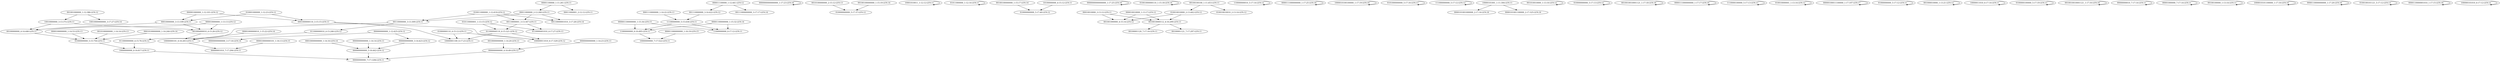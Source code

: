 digraph G {
    "001000000010_4-15:26-LEN:12" -> "10000000101_6-16:283-LEN:11";
    "000001100000000_1-15:34-LEN:15" -> "11000000000_6-16:495-LEN:11";
    "000001100000000_1-15:34-LEN:15" -> "11000000000_6-17:12-LEN:11";
    "0000000000000000_1-17:23-LEN:16" -> "0000000000000000_1-17:23-LEN:16";
    "01000000000_5-15:756-LEN:11" -> "10000000000_6-16:817-LEN:11";
    "0010100000000_2-15:12-LEN:13" -> "010000000000_5-17:37-LEN:12";
    "10001010011_1-12:12-LEN:11" -> "10001010011_1-12:12-LEN:11";
    "01011000000_1-12:14-LEN:11" -> "01011000000_1-12:14-LEN:11";
    "0001110000000_1-14:22-LEN:13" -> "11100000000_5-15:438-LEN:11";
    "10000000000_6-16:817-LEN:11" -> "00000000000_7-17:1284-LEN:11";
    "010001000000_1-12:23-LEN:12" -> "00010000000_3-13:109-LEN:11";
    "010001000000_1-12:23-LEN:12" -> "0001000000110_3-15:15-LEN:13";
    "00100100000000_1-15:17-LEN:14" -> "010000000000_5-17:40-LEN:12";
    "000011000000000_1-16:19-LEN:15" -> "10000000000_7-17:522-LEN:11";
    "0000000000000000_1-17:25-LEN:16" -> "0000000000000000_1-17:25-LEN:16";
    "01001000000110_1-15:18-LEN:14" -> "01001000000110_1-15:18-LEN:14";
    "000001000000_1-12:101-LEN:12" -> "00010000000_3-13:109-LEN:11";
    "000001000000_1-12:101-LEN:12" -> "0001000000110_3-15:15-LEN:13";
    "00001100000_1-11:261-LEN:11" -> "00011000001_2-12:12-LEN:11";
    "00001100000_1-11:261-LEN:11" -> "00011000000_2-12:260-LEN:11";
    "00010010000_3-13:12-LEN:11" -> "001001000000_4-15:14-LEN:12";
    "00010010000_3-13:12-LEN:11" -> "0010010000112_4-16:299-LEN:13";
    "110000000010_5-17:14-LEN:12" -> "110000000010_5-17:14-LEN:12";
    "000011100000_1-12:441-LEN:12" -> "001110000000_3-14:422-LEN:12";
    "000011100000_1-12:441-LEN:12" -> "00111000000000_3-17:17-LEN:14";
    "0000111000000000_1-17:25-LEN:16" -> "0000111000000000_1-17:25-LEN:16";
    "00010000000_3-13:109-LEN:11" -> "001000000010_4-15:26-LEN:12";
    "00010000000_3-13:109-LEN:11" -> "00100000000_4-14:446-LEN:11";
    "00110000000_3-13:309-LEN:11" -> "011000000010_4-15:246-LEN:12";
    "00110000000_3-13:309-LEN:11" -> "011000000000_4-15:76-LEN:12";
    "1000010100100000_1-17:19-LEN:16" -> "1000010100100000_1-17:19-LEN:16";
    "0000100000000_1-14:53-LEN:13" -> "01000000000_5-15:756-LEN:11";
    "0101000000000_5-17:16-LEN:13" -> "0101000000000_5-17:16-LEN:13";
    "111000000000_5-17:12-LEN:12" -> "111000000000_5-17:12-LEN:12";
    "001110000000_3-14:422-LEN:12" -> "11100000000_5-15:438-LEN:11";
    "00001000000010_1-15:22-LEN:14" -> "10000000101_6-16:283-LEN:11";
    "00001100000000_1-15:32-LEN:14" -> "11000000000_6-16:495-LEN:11";
    "00001100000000_1-15:32-LEN:14" -> "11000000000_6-17:12-LEN:11";
    "10000000101_6-16:283-LEN:11" -> "00000001010_7-17:294-LEN:11";
    "000000000000_1-12:425-LEN:12" -> "000000000000_3-14:423-LEN:12";
    "000000000000_1-12:425-LEN:12" -> "00000000000000_3-17:16-LEN:14";
    "000000000000_5-16:442-LEN:12" -> "00000000000_7-17:1284-LEN:11";
    "0010100000000_1-14:14-LEN:13" -> "01000000000_5-15:756-LEN:11";
    "11000000000_6-16:495-LEN:11" -> "10000000000_7-17:522-LEN:11";
    "011000000010_4-15:246-LEN:12" -> "10000000101_6-16:283-LEN:11";
    "001001000000_1-12:386-LEN:12" -> "10010000000000_3-17:27-LEN:14";
    "001001000000_1-12:386-LEN:12" -> "10010000000_3-13:372-LEN:11";
    "10000101001_1-11:304-LEN:11" -> "0000101001000000_2-17:14-LEN:16";
    "10000101001_1-11:304-LEN:11" -> "0000101001100000_2-17:325-LEN:16";
    "0001000000110_3-15:15-LEN:13" -> "100000011010_6-17:329-LEN:12";
    "0001000000110_3-15:15-LEN:13" -> "10000001100_6-17:23-LEN:11";
    "00110000001_3-13:347-LEN:11" -> "011000000110_4-15:321-LEN:12";
    "00110000001_3-13:347-LEN:11" -> "0110000001010_4-17:27-LEN:13";
    "000000000000_3-14:423-LEN:12" -> "000000000000_5-16:442-LEN:12";
    "001010010000_1-13:16-LEN:12" -> "001010010000_1-13:16-LEN:12";
    "01000000110_4-15:12-LEN:11" -> "100000011010_6-17:329-LEN:12";
    "01000000110_4-15:12-LEN:11" -> "10000001100_6-17:23-LEN:11";
    "010000000000_5-17:13-LEN:12" -> "010000000000_5-17:13-LEN:12";
    "0010010000112_4-16:299-LEN:13" -> "00100001120_7-17:16-LEN:11";
    "0010010000112_4-16:299-LEN:13" -> "00100001121_7-17:297-LEN:11";
    "000010010000_1-13:17-LEN:12" -> "001001000000_4-15:14-LEN:12";
    "000010010000_1-13:17-LEN:12" -> "0010010000112_4-16:299-LEN:13";
    "0010010010001121_1-17:18-LEN:16" -> "0010010010001121_1-17:18-LEN:16";
    "00010000000000_1-14:16-LEN:14" -> "000000000000_5-16:442-LEN:12";
    "0000111000000000_1-17:17-LEN:16" -> "0000111000000000_1-17:17-LEN:16";
    "1110000100000_5-17:13-LEN:13" -> "1110000100000_5-17:13-LEN:13";
    "011000000000_4-15:76-LEN:12" -> "10000000000_6-16:817-LEN:11";
    "010010000001_1-13:14-LEN:12" -> "010010000001_1-13:14-LEN:12";
    "00000100011100000_1-17:107-LEN:17" -> "00000100011100000_1-17:107-LEN:17";
    "00011000000_2-12:260-LEN:11" -> "00110000000_3-13:309-LEN:11";
    "00011000000_2-12:260-LEN:11" -> "00110000001_3-13:347-LEN:11";
    "00011000000_2-12:260-LEN:11" -> "00110000001010_3-17:28-LEN:14";
    "01000000000_5-17:12-LEN:11" -> "01000000000_5-17:12-LEN:11";
    "001000010000_1-13:21-LEN:12" -> "001000010000_1-13:21-LEN:12";
    "10000011010_6-17:14-LEN:11" -> "10000011010_6-17:14-LEN:11";
    "00010100000000_1-14:244-LEN:14" -> "01000000000_5-15:756-LEN:11";
    "0100000100000_5-17:19-LEN:13" -> "0100000100000_5-17:19-LEN:13";
    "000010000000101_1-16:13-LEN:15" -> "00000001010_7-17:294-LEN:11";
    "0010010010001121_1-17:16-LEN:16" -> "0010010010001121_1-17:16-LEN:16";
    "00100100000000_1-15:19-LEN:14" -> "010000000000_5-17:37-LEN:12";
    "00000000010_7-17:14-LEN:11" -> "00000000010_7-17:14-LEN:11";
    "00001000000_7-17:14-LEN:11" -> "00001000000_7-17:14-LEN:11";
    "00100100000_1-13:14-LEN:11" -> "00100100000_1-13:14-LEN:11";
    "000000000000_4-16:49-LEN:12" -> "00000000000_7-17:1284-LEN:11";
    "0000000000000_1-14:14-LEN:13" -> "000000000000_5-16:442-LEN:12";
    "1000010101100000_1-17:16-LEN:16" -> "1000010101100000_1-17:16-LEN:16";
    "00100000000_4-14:446-LEN:11" -> "01000000000_5-15:756-LEN:11";
    "011000000110_4-15:321-LEN:12" -> "100000011010_6-17:329-LEN:12";
    "011000000110_4-15:321-LEN:12" -> "10000001100_6-17:23-LEN:11";
    "00100100100_1-11:453-LEN:11" -> "010010010010_2-13:14-LEN:12";
    "00100100100_1-11:453-LEN:11" -> "010010010000_2-13:442-LEN:12";
    "0000110000000000_1-17:20-LEN:16" -> "0000110000000000_1-17:20-LEN:16";
    "10100000000_4-15:12-LEN:11" -> "010000000000_5-17:40-LEN:12";
    "11100000000_5-15:438-LEN:11" -> "11000000000_6-16:495-LEN:11";
    "11100000000_5-15:438-LEN:11" -> "11000000000_6-17:12-LEN:11";
    "0010000000000_1-14:20-LEN:13" -> "000000000000_4-16:49-LEN:12";
    "0100100101121_5-17:12-LEN:13" -> "0100100101121_5-17:12-LEN:13";
    "010011000000_1-12:419-LEN:12" -> "00110000000_3-13:309-LEN:11";
    "010011000000_1-12:419-LEN:12" -> "00110000001_3-13:347-LEN:11";
    "010011000000_1-12:419-LEN:12" -> "00110000001010_3-17:28-LEN:14";
    "0000000000000_1-14:23-LEN:13" -> "000000000000_4-16:49-LEN:12";
    "0000110000001010_1-17:15-LEN:16" -> "0000110000001010_1-17:15-LEN:16";
    "100000101010_6-17:12-LEN:12" -> "100000101010_6-17:12-LEN:12";
    "010110000001_1-13:15-LEN:12" -> "011000000110_4-15:321-LEN:12";
    "010110000001_1-13:15-LEN:12" -> "0110000001010_4-17:27-LEN:13";
    "000010000000_1-13:13-LEN:12" -> "001000000010_4-15:26-LEN:12";
    "000010000000_1-13:13-LEN:12" -> "00100000000_4-14:446-LEN:11";
    "10010000000_3-13:372-LEN:11" -> "001000000010_4-15:26-LEN:12";
    "10010000000_3-13:372-LEN:11" -> "00100000000_4-14:446-LEN:11";
    "010010010000_2-13:442-LEN:12" -> "001001000000_4-15:14-LEN:12";
    "010010010000_2-13:442-LEN:12" -> "0010010000112_4-16:299-LEN:13";
}
